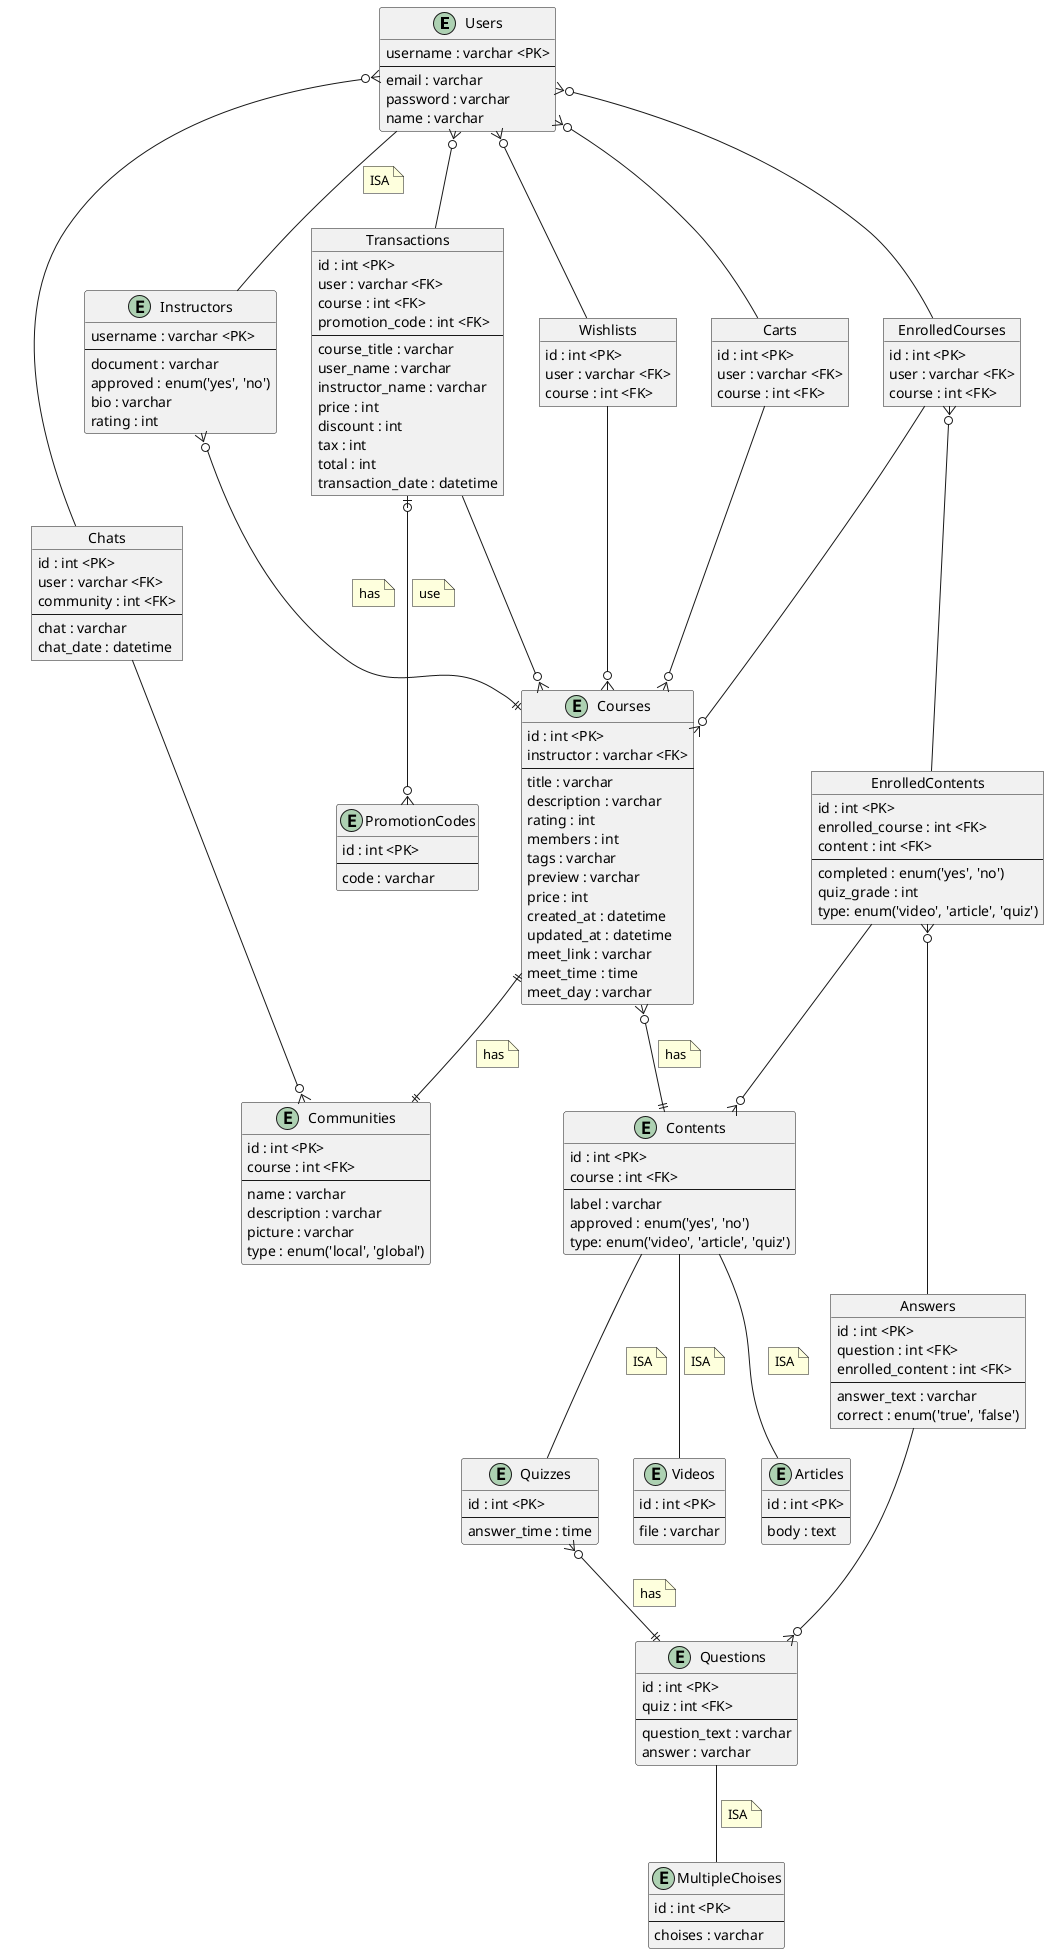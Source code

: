 @startuml LearNteach
entity Users {
    username : varchar <PK>
    --
    email : varchar
    password : varchar
    name : varchar
}

entity Communities {
    id : int <PK>
    course : int <FK>
    --
    name : varchar
    description : varchar
    picture : varchar
    type : enum('local', 'global')
}

object Chats {
    id : int <PK>
    user : varchar <FK>
    community : int <FK>
    --
    chat : varchar
    chat_date : datetime
}

entity Instructors {
    username : varchar <PK>
    --
    document : varchar
    approved : enum('yes', 'no')
    bio : varchar
    rating : int
}

entity Courses {
    id : int <PK>
    instructor : varchar <FK>
    --
    title : varchar
    description : varchar
    rating : int
    members : int
    tags : varchar
    preview : varchar
    price : int
    created_at : datetime
    updated_at : datetime
    meet_link : varchar
    meet_time : time
    meet_day : varchar
}

object Wishlists {
    id : int <PK>
    user : varchar <FK>
    course : int <FK>
}

object Carts {
    id : int <PK>
    user : varchar <FK>
    course : int <FK>
}

entity PromotionCodes {
    id : int <PK>
    --
    code : varchar
}

object Transactions {
    id : int <PK>
    user : varchar <FK>
    course : int <FK>
    promotion_code : int <FK>
    --
    course_title : varchar
    user_name : varchar
    instructor_name : varchar
    price : int
    discount : int
    tax : int
    total : int
    transaction_date : datetime
}

object EnrolledCourses {
    id : int <PK>
    user : varchar <FK>
    course : int <FK>
}

object EnrolledContents {
    id : int <PK>
    enrolled_course : int <FK>
    content : int <FK>
    --
    completed : enum('yes', 'no')
    quiz_grade : int
    type: enum('video', 'article', 'quiz')
}

entity Contents {
    id : int <PK>
    course : int <FK>
    --
    label : varchar
    approved : enum('yes', 'no')
    type: enum('video', 'article', 'quiz')
}

entity Videos {
    id : int <PK>
    --
    file : varchar
}

entity Articles {
    id : int <PK>
    --
    body : text
}

entity Quizzes {
    id : int <PK>
    --
    answer_time : time
}

object Answers {
    id : int <PK>
    question : int <FK>
    enrolled_content : int <FK>
    --
    answer_text : varchar
    correct : enum('true', 'false')
}

entity Questions {
    id : int <PK>
    quiz : int <FK>
    --
    question_text : varchar
    answer : varchar
}

entity MultipleChoises {
    id : int <PK>
    --
    choises : varchar
}

Users }o-- Wishlists
Wishlists --o{ Courses

Users }o-- EnrolledCourses
EnrolledCourses --o{ Courses

Users }o-- Carts
Carts --o{ Courses

Users }o-- Transactions
Transactions --o{ Courses

Courses }o--|| Contents
note on link
    has
end note

Transactions |o--o{ PromotionCodes
note on link
    use
end note

Users -- Instructors
note on link
    ISA
end note

Instructors }o--|| Courses
note on link
    has
end note

Contents -- Videos
note on link
    ISA
end note
Contents -- Quizzes
note on link
    ISA
end note
Contents -- Articles
note on link
    ISA
end note

Quizzes }o--|| Questions
note on link
    has
end note

Questions -- MultipleChoises
note on link
    ISA
end note

Courses ||--|| Communities
note on link
    has
end note

Users }o-- Chats
Chats --o{ Communities

EnrolledContents }o-- Answers
Answers --o{ Questions

EnrolledCourses }o-- EnrolledContents
EnrolledContents --o{ Contents

@enduml